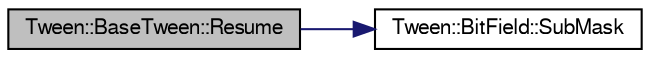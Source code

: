 digraph "Tween::BaseTween::Resume"
{
  bgcolor="transparent";
  edge [fontname="FreeSans",fontsize="10",labelfontname="FreeSans",labelfontsize="10"];
  node [fontname="FreeSans",fontsize="10",shape=record];
  rankdir="LR";
  Node1 [label="Tween::BaseTween::Resume",height=0.2,width=0.4,color="black", fillcolor="grey75", style="filled" fontcolor="black"];
  Node1 -> Node2 [color="midnightblue",fontsize="10",style="solid",fontname="FreeSans"];
  Node2 [label="Tween::BitField::SubMask",height=0.2,width=0.4,color="black",URL="$dc/d42/classTween_1_1BitField.html#af78d115f97008cb02650f01e983bb7d9"];
}
